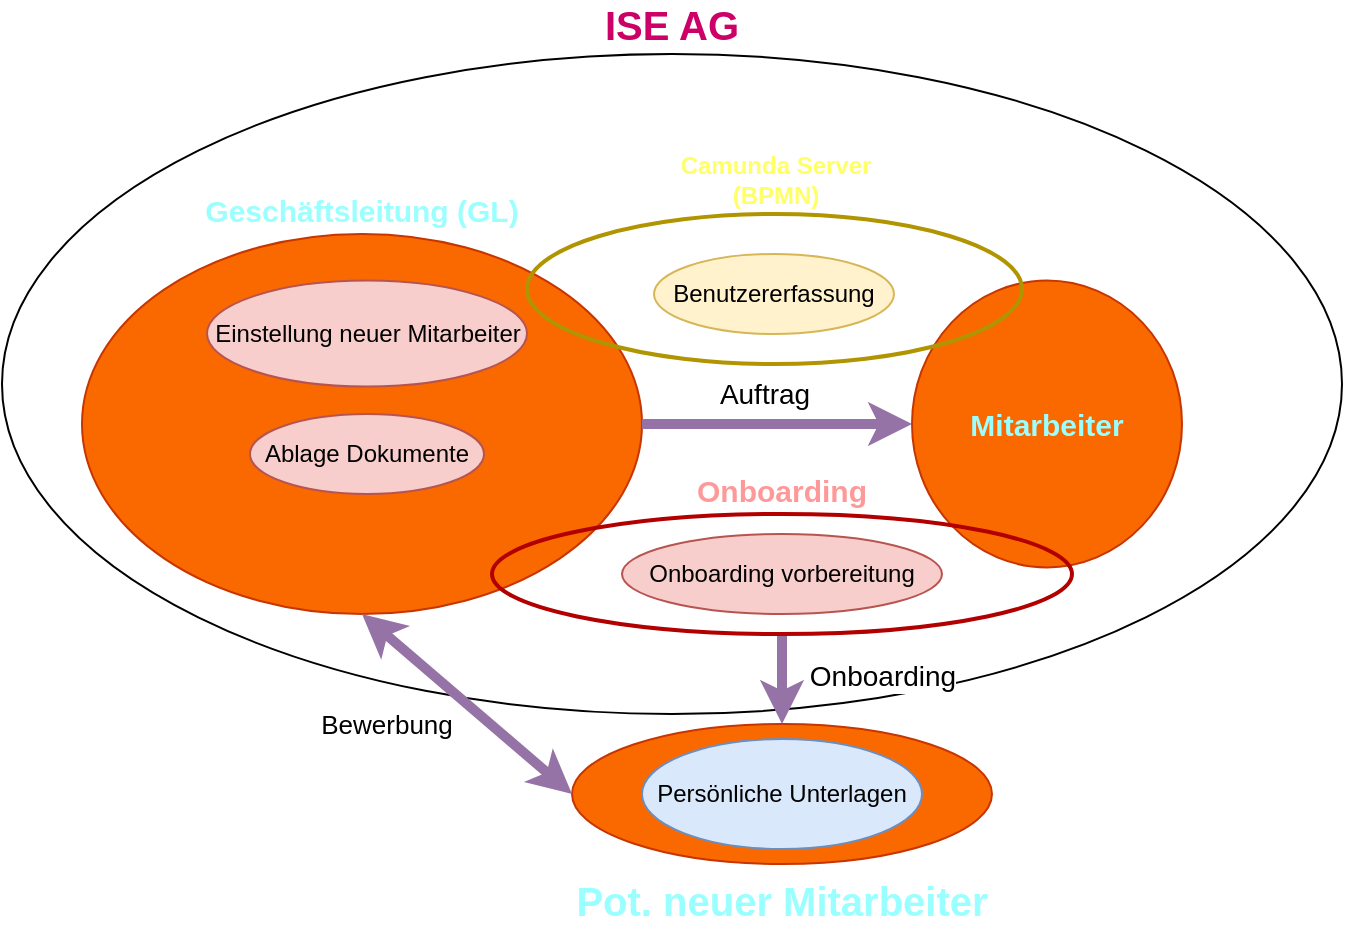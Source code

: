 <mxfile version="24.7.17">
  <diagram name="Seite-1" id="wWd1Cp0578Us6A5AVgAs">
    <mxGraphModel dx="794" dy="557" grid="1" gridSize="10" guides="1" tooltips="1" connect="1" arrows="1" fold="1" page="1" pageScale="1" pageWidth="827" pageHeight="1169" math="0" shadow="0">
      <root>
        <mxCell id="0" />
        <mxCell id="1" parent="0" />
        <mxCell id="Mf00HP_BYAakIvplPf2A-29" value="&lt;b&gt;&lt;font color=&quot;#cc0066&quot; style=&quot;font-size: 20px;&quot;&gt;ISE AG&lt;/font&gt;&lt;/b&gt;" style="ellipse;whiteSpace=wrap;html=1;labelPosition=center;verticalLabelPosition=top;align=center;verticalAlign=bottom;" vertex="1" parent="1">
          <mxGeometry x="70" y="110" width="670" height="330" as="geometry" />
        </mxCell>
        <mxCell id="Mf00HP_BYAakIvplPf2A-3" value="&lt;b&gt;&lt;font color=&quot;#99ffff&quot; style=&quot;font-size: 15px;&quot;&gt;Mitarbeiter&lt;/font&gt;&lt;/b&gt;" style="ellipse;whiteSpace=wrap;html=1;labelPosition=center;verticalLabelPosition=middle;align=center;verticalAlign=middle;fillColor=#fa6800;fontColor=#000000;strokeColor=#C73500;" vertex="1" parent="1">
          <mxGeometry x="525" y="223.28" width="135" height="143.43" as="geometry" />
        </mxCell>
        <mxCell id="Mf00HP_BYAakIvplPf2A-7" value="&lt;b&gt;&lt;font color=&quot;#99ffff&quot; style=&quot;font-size: 15px;&quot;&gt;Geschäftsleitung (GL)&lt;/font&gt;&lt;/b&gt;" style="ellipse;whiteSpace=wrap;html=1;labelPosition=center;verticalLabelPosition=top;align=center;verticalAlign=bottom;fillColor=#fa6800;strokeColor=#C73500;fontColor=#000000;" vertex="1" parent="1">
          <mxGeometry x="110" y="200" width="280" height="190" as="geometry" />
        </mxCell>
        <mxCell id="Mf00HP_BYAakIvplPf2A-15" value="&lt;b&gt;&lt;font color=&quot;#99ffff&quot; style=&quot;font-size: 20px;&quot;&gt;Pot. neuer Mitarbeiter&lt;/font&gt;&lt;/b&gt;" style="ellipse;whiteSpace=wrap;html=1;labelPosition=center;verticalLabelPosition=bottom;align=center;verticalAlign=top;fillColor=#fa6800;fontColor=#000000;strokeColor=#C73500;" vertex="1" parent="1">
          <mxGeometry x="355" y="445" width="210" height="70" as="geometry" />
        </mxCell>
        <mxCell id="Mf00HP_BYAakIvplPf2A-19" value="" style="endArrow=none;startArrow=classic;html=1;rounded=0;entryX=1;entryY=0.5;entryDx=0;entryDy=0;exitX=0;exitY=0.5;exitDx=0;exitDy=0;curved=0;strokeWidth=5;fillColor=#e1d5e7;strokeColor=#9673a6;endFill=0;" edge="1" parent="1" source="Mf00HP_BYAakIvplPf2A-3" target="Mf00HP_BYAakIvplPf2A-7">
          <mxGeometry width="50" height="50" relative="1" as="geometry">
            <mxPoint x="365" y="480" as="sourcePoint" />
            <mxPoint x="415" y="430" as="targetPoint" />
          </mxGeometry>
        </mxCell>
        <mxCell id="Mf00HP_BYAakIvplPf2A-20" value="&lt;font style=&quot;font-size: 14px;&quot;&gt;Auftrag&lt;/font&gt;" style="edgeLabel;html=1;align=center;verticalAlign=middle;resizable=0;points=[];" vertex="1" connectable="0" parent="Mf00HP_BYAakIvplPf2A-19">
          <mxGeometry x="-0.217" y="1" relative="1" as="geometry">
            <mxPoint x="-21" y="-16" as="offset" />
          </mxGeometry>
        </mxCell>
        <mxCell id="Mf00HP_BYAakIvplPf2A-22" value="" style="endArrow=none;startArrow=classic;html=1;rounded=0;entryX=0.5;entryY=1;entryDx=0;entryDy=0;exitX=0.5;exitY=0;exitDx=0;exitDy=0;curved=0;strokeWidth=5;fillColor=#e1d5e7;strokeColor=#9673a6;endFill=0;" edge="1" parent="1" source="Mf00HP_BYAakIvplPf2A-15" target="Mf00HP_BYAakIvplPf2A-21">
          <mxGeometry width="50" height="50" relative="1" as="geometry">
            <mxPoint x="625" y="480" as="sourcePoint" />
            <mxPoint x="450" y="480" as="targetPoint" />
          </mxGeometry>
        </mxCell>
        <mxCell id="Mf00HP_BYAakIvplPf2A-23" value="&lt;font style=&quot;font-size: 14px;&quot;&gt;Onboarding&lt;/font&gt;" style="edgeLabel;html=1;align=center;verticalAlign=middle;resizable=0;points=[];" vertex="1" connectable="0" parent="Mf00HP_BYAakIvplPf2A-22">
          <mxGeometry x="-0.217" y="1" relative="1" as="geometry">
            <mxPoint x="51" y="-7" as="offset" />
          </mxGeometry>
        </mxCell>
        <mxCell id="Mf00HP_BYAakIvplPf2A-24" value="" style="endArrow=classic;startArrow=classic;html=1;rounded=0;entryX=0.5;entryY=1;entryDx=0;entryDy=0;exitX=0;exitY=0.5;exitDx=0;exitDy=0;fillColor=#e1d5e7;strokeColor=#9673a6;strokeWidth=5;" edge="1" parent="1" source="Mf00HP_BYAakIvplPf2A-15" target="Mf00HP_BYAakIvplPf2A-7">
          <mxGeometry width="50" height="50" relative="1" as="geometry">
            <mxPoint x="380" y="490" as="sourcePoint" />
            <mxPoint x="430" y="440" as="targetPoint" />
          </mxGeometry>
        </mxCell>
        <mxCell id="Mf00HP_BYAakIvplPf2A-25" value="&lt;font style=&quot;font-size: 13px;&quot;&gt;Bewerbung&lt;/font&gt;" style="edgeLabel;html=1;align=center;verticalAlign=middle;resizable=0;points=[];" vertex="1" connectable="0" parent="Mf00HP_BYAakIvplPf2A-24">
          <mxGeometry x="-0.287" y="-1" relative="1" as="geometry">
            <mxPoint x="-56" y="-2" as="offset" />
          </mxGeometry>
        </mxCell>
        <mxCell id="Mf00HP_BYAakIvplPf2A-27" value="" style="group;fillColor=none;fontColor=#000000;strokeColor=none;" vertex="1" connectable="0" parent="1">
          <mxGeometry x="332.5" y="190" width="247.5" height="75" as="geometry" />
        </mxCell>
        <mxCell id="Mf00HP_BYAakIvplPf2A-26" value="&lt;font style=&quot;font-size: 12px;&quot; color=&quot;#ffff66&quot;&gt;&lt;b&gt;Camunda Server&lt;/b&gt;&lt;/font&gt;&lt;div&gt;&lt;font style=&quot;font-size: 12px;&quot; color=&quot;#ffff66&quot;&gt;&lt;b&gt;(BPMN)&lt;/b&gt;&lt;/font&gt;&lt;/div&gt;" style="ellipse;whiteSpace=wrap;html=1;fillColor=none;labelPosition=center;verticalLabelPosition=top;align=center;verticalAlign=bottom;fontColor=#000000;strokeColor=#B09500;strokeWidth=2;" vertex="1" parent="Mf00HP_BYAakIvplPf2A-27">
          <mxGeometry width="247.5" height="75" as="geometry" />
        </mxCell>
        <mxCell id="Mf00HP_BYAakIvplPf2A-28" value="" style="group" vertex="1" connectable="0" parent="1">
          <mxGeometry x="315" y="340" width="290" height="80" as="geometry" />
        </mxCell>
        <mxCell id="Mf00HP_BYAakIvplPf2A-21" value="&lt;font color=&quot;#ff9999&quot;&gt;&lt;b&gt;Onboarding&lt;/b&gt;&lt;/font&gt;" style="ellipse;whiteSpace=wrap;html=1;fillColor=none;fontSize=15;labelPosition=center;verticalLabelPosition=top;align=center;verticalAlign=bottom;fontColor=#ffffff;strokeColor=#B20000;strokeWidth=2;" vertex="1" parent="Mf00HP_BYAakIvplPf2A-28">
          <mxGeometry width="290" height="60" as="geometry" />
        </mxCell>
        <mxCell id="Mf00HP_BYAakIvplPf2A-34" value="&lt;span style=&quot;font-family: Helvetica; font-size: 12px; font-style: normal; font-variant-ligatures: normal; font-variant-caps: normal; font-weight: 400; letter-spacing: normal; orphans: 2; text-align: center; text-indent: 0px; text-transform: none; widows: 2; word-spacing: 0px; -webkit-text-stroke-width: 0px; white-space: normal; text-decoration-thickness: initial; text-decoration-style: initial; text-decoration-color: initial; float: none; display: inline !important;&quot;&gt;Onboarding vorbereitung&lt;/span&gt;" style="ellipse;whiteSpace=wrap;html=1;fillColor=#f8cecc;strokeColor=#b85450;labelBackgroundColor=none;fontColor=#000000;" vertex="1" parent="Mf00HP_BYAakIvplPf2A-28">
          <mxGeometry x="65" y="10" width="160" height="40" as="geometry" />
        </mxCell>
        <mxCell id="Mf00HP_BYAakIvplPf2A-30" value="Persönliche Unterlagen" style="ellipse;whiteSpace=wrap;html=1;fillColor=#dae8fc;strokeColor=#6c8ebf;fontColor=#000000;" vertex="1" parent="1">
          <mxGeometry x="390" y="452.5" width="140" height="55" as="geometry" />
        </mxCell>
        <mxCell id="Mf00HP_BYAakIvplPf2A-31" value="Ablage Dokumente" style="ellipse;whiteSpace=wrap;html=1;fillColor=#f8cecc;strokeColor=#b85450;labelBackgroundColor=none;fontColor=#000000;" vertex="1" parent="1">
          <mxGeometry x="194" y="290" width="117" height="40" as="geometry" />
        </mxCell>
        <mxCell id="Mf00HP_BYAakIvplPf2A-32" value="Einstellung neuer Mitarbeiter" style="ellipse;whiteSpace=wrap;html=1;fillColor=#f8cecc;strokeColor=#b85450;labelBackgroundColor=none;fontColor=#000000;" vertex="1" parent="1">
          <mxGeometry x="172.5" y="223.28" width="160" height="53" as="geometry" />
        </mxCell>
        <mxCell id="Mf00HP_BYAakIvplPf2A-33" style="edgeStyle=orthogonalEdgeStyle;rounded=0;orthogonalLoop=1;jettySize=auto;html=1;exitX=0.5;exitY=1;exitDx=0;exitDy=0;" edge="1" parent="1" source="Mf00HP_BYAakIvplPf2A-31" target="Mf00HP_BYAakIvplPf2A-31">
          <mxGeometry relative="1" as="geometry" />
        </mxCell>
        <mxCell id="Mf00HP_BYAakIvplPf2A-35" value="Benutzererfassung" style="ellipse;whiteSpace=wrap;html=1;fillColor=#fff2cc;strokeColor=#d6b656;fontColor=#000000;" vertex="1" parent="1">
          <mxGeometry x="396" y="210" width="120" height="40" as="geometry" />
        </mxCell>
      </root>
    </mxGraphModel>
  </diagram>
</mxfile>

